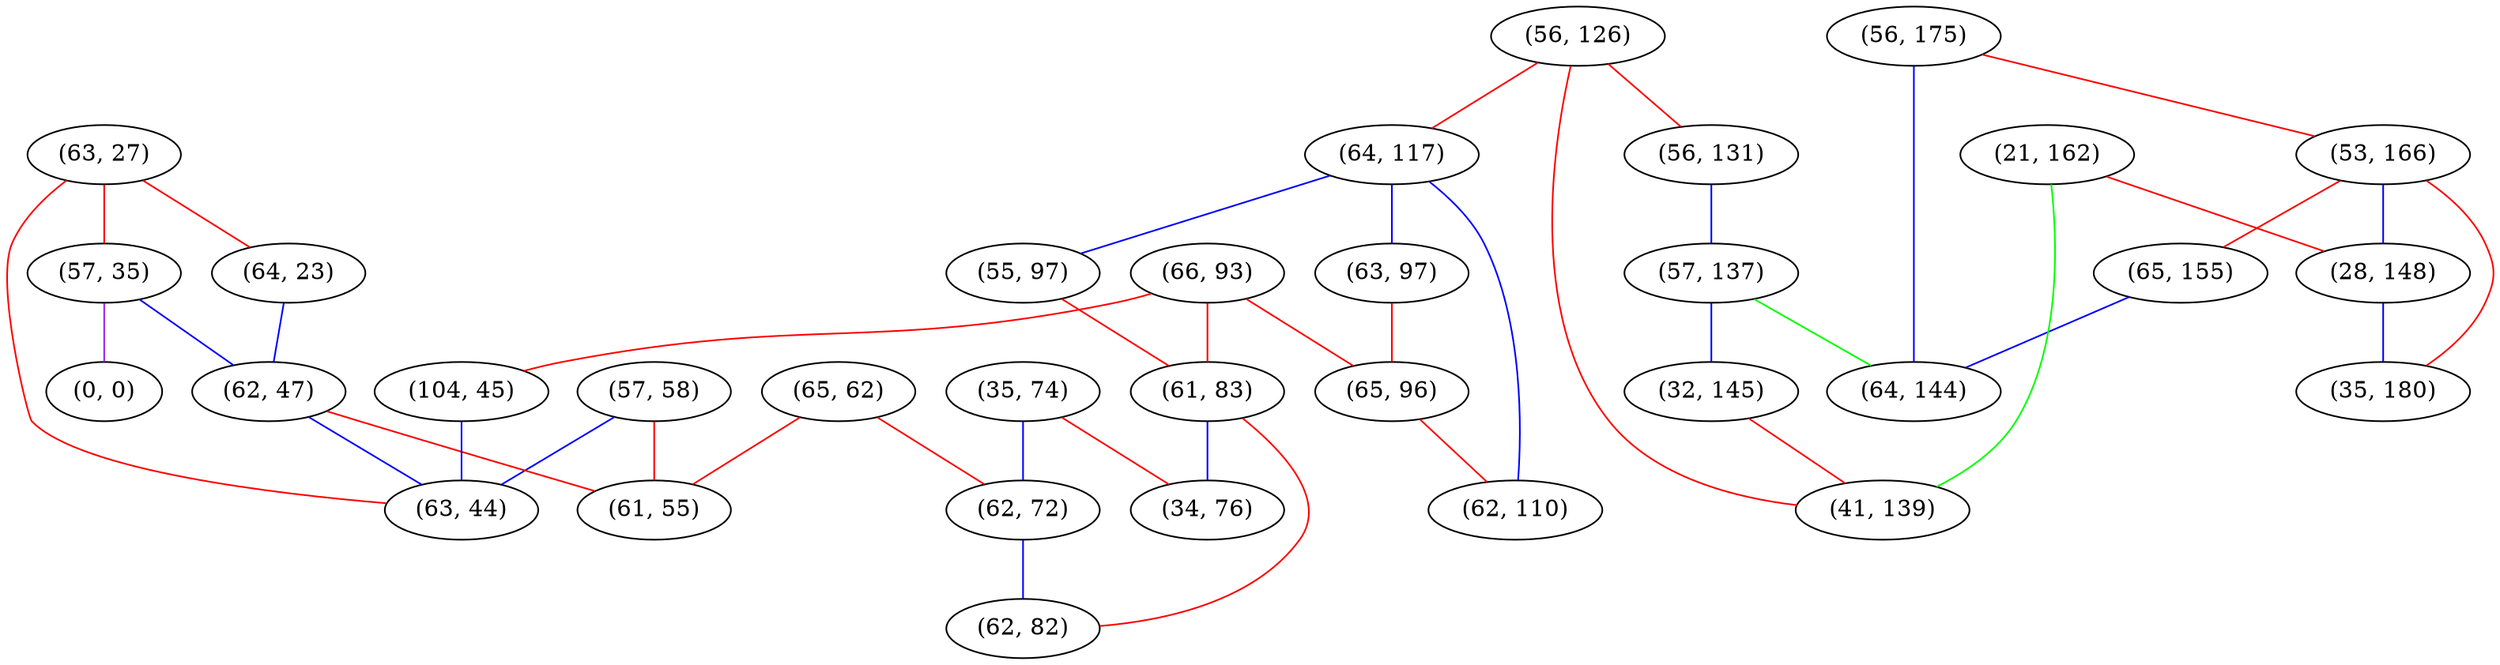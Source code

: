 graph "" {
"(56, 126)";
"(66, 93)";
"(64, 117)";
"(35, 74)";
"(56, 175)";
"(63, 27)";
"(56, 131)";
"(55, 97)";
"(53, 166)";
"(57, 35)";
"(65, 62)";
"(57, 137)";
"(64, 23)";
"(63, 97)";
"(57, 58)";
"(62, 47)";
"(65, 155)";
"(21, 162)";
"(65, 96)";
"(0, 0)";
"(104, 45)";
"(62, 110)";
"(64, 144)";
"(32, 145)";
"(28, 148)";
"(61, 83)";
"(61, 55)";
"(35, 180)";
"(62, 72)";
"(63, 44)";
"(41, 139)";
"(34, 76)";
"(62, 82)";
"(56, 126)" -- "(56, 131)"  [color=red, key=0, weight=1];
"(56, 126)" -- "(41, 139)"  [color=red, key=0, weight=1];
"(56, 126)" -- "(64, 117)"  [color=red, key=0, weight=1];
"(66, 93)" -- "(65, 96)"  [color=red, key=0, weight=1];
"(66, 93)" -- "(104, 45)"  [color=red, key=0, weight=1];
"(66, 93)" -- "(61, 83)"  [color=red, key=0, weight=1];
"(64, 117)" -- "(55, 97)"  [color=blue, key=0, weight=3];
"(64, 117)" -- "(63, 97)"  [color=blue, key=0, weight=3];
"(64, 117)" -- "(62, 110)"  [color=blue, key=0, weight=3];
"(35, 74)" -- "(34, 76)"  [color=red, key=0, weight=1];
"(35, 74)" -- "(62, 72)"  [color=blue, key=0, weight=3];
"(56, 175)" -- "(53, 166)"  [color=red, key=0, weight=1];
"(56, 175)" -- "(64, 144)"  [color=blue, key=0, weight=3];
"(63, 27)" -- "(63, 44)"  [color=red, key=0, weight=1];
"(63, 27)" -- "(57, 35)"  [color=red, key=0, weight=1];
"(63, 27)" -- "(64, 23)"  [color=red, key=0, weight=1];
"(56, 131)" -- "(57, 137)"  [color=blue, key=0, weight=3];
"(55, 97)" -- "(61, 83)"  [color=red, key=0, weight=1];
"(53, 166)" -- "(65, 155)"  [color=red, key=0, weight=1];
"(53, 166)" -- "(35, 180)"  [color=red, key=0, weight=1];
"(53, 166)" -- "(28, 148)"  [color=blue, key=0, weight=3];
"(57, 35)" -- "(0, 0)"  [color=purple, key=0, weight=4];
"(57, 35)" -- "(62, 47)"  [color=blue, key=0, weight=3];
"(65, 62)" -- "(61, 55)"  [color=red, key=0, weight=1];
"(65, 62)" -- "(62, 72)"  [color=red, key=0, weight=1];
"(57, 137)" -- "(32, 145)"  [color=blue, key=0, weight=3];
"(57, 137)" -- "(64, 144)"  [color=green, key=0, weight=2];
"(64, 23)" -- "(62, 47)"  [color=blue, key=0, weight=3];
"(63, 97)" -- "(65, 96)"  [color=red, key=0, weight=1];
"(57, 58)" -- "(63, 44)"  [color=blue, key=0, weight=3];
"(57, 58)" -- "(61, 55)"  [color=red, key=0, weight=1];
"(62, 47)" -- "(63, 44)"  [color=blue, key=0, weight=3];
"(62, 47)" -- "(61, 55)"  [color=red, key=0, weight=1];
"(65, 155)" -- "(64, 144)"  [color=blue, key=0, weight=3];
"(21, 162)" -- "(28, 148)"  [color=red, key=0, weight=1];
"(21, 162)" -- "(41, 139)"  [color=green, key=0, weight=2];
"(65, 96)" -- "(62, 110)"  [color=red, key=0, weight=1];
"(104, 45)" -- "(63, 44)"  [color=blue, key=0, weight=3];
"(32, 145)" -- "(41, 139)"  [color=red, key=0, weight=1];
"(28, 148)" -- "(35, 180)"  [color=blue, key=0, weight=3];
"(61, 83)" -- "(62, 82)"  [color=red, key=0, weight=1];
"(61, 83)" -- "(34, 76)"  [color=blue, key=0, weight=3];
"(62, 72)" -- "(62, 82)"  [color=blue, key=0, weight=3];
}

